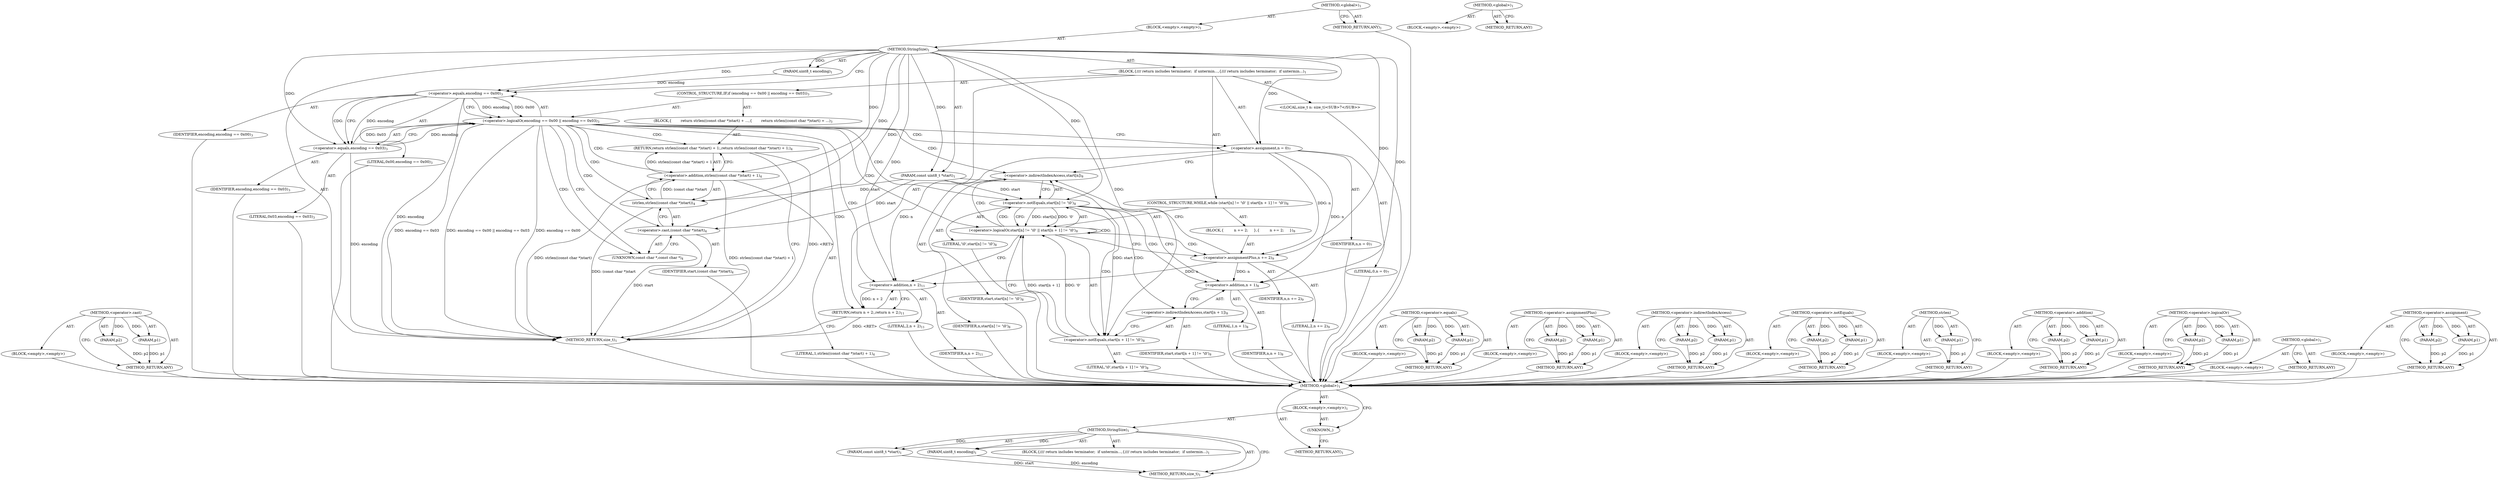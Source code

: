 digraph "&lt;global&gt;" {
vulnerable_98 [label=<(METHOD,&lt;operator&gt;.cast)>];
vulnerable_99 [label=<(PARAM,p1)>];
vulnerable_100 [label=<(PARAM,p2)>];
vulnerable_101 [label=<(BLOCK,&lt;empty&gt;,&lt;empty&gt;)>];
vulnerable_102 [label=<(METHOD_RETURN,ANY)>];
vulnerable_6 [label=<(METHOD,&lt;global&gt;)<SUB>1</SUB>>];
vulnerable_7 [label=<(BLOCK,&lt;empty&gt;,&lt;empty&gt;)<SUB>1</SUB>>];
vulnerable_8 [label=<(METHOD,StringSize)<SUB>1</SUB>>];
vulnerable_9 [label=<(PARAM,const uint8_t *start)<SUB>1</SUB>>];
vulnerable_10 [label=<(PARAM,uint8_t encoding)<SUB>1</SUB>>];
vulnerable_11 [label=<(BLOCK,{
//// return includes terminator;  if untermin...,{
//// return includes terminator;  if untermin...)<SUB>1</SUB>>];
vulnerable_12 [label=<(CONTROL_STRUCTURE,IF,if (encoding == 0x00 || encoding == 0x03))<SUB>3</SUB>>];
vulnerable_13 [label=<(&lt;operator&gt;.logicalOr,encoding == 0x00 || encoding == 0x03)<SUB>3</SUB>>];
vulnerable_14 [label=<(&lt;operator&gt;.equals,encoding == 0x00)<SUB>3</SUB>>];
vulnerable_15 [label=<(IDENTIFIER,encoding,encoding == 0x00)<SUB>3</SUB>>];
vulnerable_16 [label=<(LITERAL,0x00,encoding == 0x00)<SUB>3</SUB>>];
vulnerable_17 [label=<(&lt;operator&gt;.equals,encoding == 0x03)<SUB>3</SUB>>];
vulnerable_18 [label=<(IDENTIFIER,encoding,encoding == 0x03)<SUB>3</SUB>>];
vulnerable_19 [label=<(LITERAL,0x03,encoding == 0x03)<SUB>3</SUB>>];
vulnerable_20 [label=<(BLOCK,{
        return strlen((const char *)start) + ...,{
        return strlen((const char *)start) + ...)<SUB>3</SUB>>];
vulnerable_21 [label=<(RETURN,return strlen((const char *)start) + 1;,return strlen((const char *)start) + 1;)<SUB>4</SUB>>];
vulnerable_22 [label=<(&lt;operator&gt;.addition,strlen((const char *)start) + 1)<SUB>4</SUB>>];
vulnerable_23 [label=<(strlen,strlen((const char *)start))<SUB>4</SUB>>];
vulnerable_24 [label=<(&lt;operator&gt;.cast,(const char *)start)<SUB>4</SUB>>];
vulnerable_25 [label=<(UNKNOWN,const char *,const char *)<SUB>4</SUB>>];
vulnerable_26 [label=<(IDENTIFIER,start,(const char *)start)<SUB>4</SUB>>];
vulnerable_27 [label=<(LITERAL,1,strlen((const char *)start) + 1)<SUB>4</SUB>>];
vulnerable_28 [label="<(LOCAL,size_t n: size_t)<SUB>7</SUB>>"];
vulnerable_29 [label=<(&lt;operator&gt;.assignment,n = 0)<SUB>7</SUB>>];
vulnerable_30 [label=<(IDENTIFIER,n,n = 0)<SUB>7</SUB>>];
vulnerable_31 [label=<(LITERAL,0,n = 0)<SUB>7</SUB>>];
vulnerable_32 [label=<(CONTROL_STRUCTURE,WHILE,while (start[n] != '\0' || start[n + 1] != '\0'))<SUB>8</SUB>>];
vulnerable_33 [label=<(&lt;operator&gt;.logicalOr,start[n] != '\0' || start[n + 1] != '\0')<SUB>8</SUB>>];
vulnerable_34 [label=<(&lt;operator&gt;.notEquals,start[n] != '\0')<SUB>8</SUB>>];
vulnerable_35 [label=<(&lt;operator&gt;.indirectIndexAccess,start[n])<SUB>8</SUB>>];
vulnerable_36 [label=<(IDENTIFIER,start,start[n] != '\0')<SUB>8</SUB>>];
vulnerable_37 [label=<(IDENTIFIER,n,start[n] != '\0')<SUB>8</SUB>>];
vulnerable_38 [label=<(LITERAL,'\0',start[n] != '\0')<SUB>8</SUB>>];
vulnerable_39 [label=<(&lt;operator&gt;.notEquals,start[n + 1] != '\0')<SUB>8</SUB>>];
vulnerable_40 [label=<(&lt;operator&gt;.indirectIndexAccess,start[n + 1])<SUB>8</SUB>>];
vulnerable_41 [label=<(IDENTIFIER,start,start[n + 1] != '\0')<SUB>8</SUB>>];
vulnerable_42 [label=<(&lt;operator&gt;.addition,n + 1)<SUB>8</SUB>>];
vulnerable_43 [label=<(IDENTIFIER,n,n + 1)<SUB>8</SUB>>];
vulnerable_44 [label=<(LITERAL,1,n + 1)<SUB>8</SUB>>];
vulnerable_45 [label=<(LITERAL,'\0',start[n + 1] != '\0')<SUB>8</SUB>>];
vulnerable_46 [label=<(BLOCK,{
         n += 2;
     },{
         n += 2;
     })<SUB>8</SUB>>];
vulnerable_47 [label=<(&lt;operator&gt;.assignmentPlus,n += 2)<SUB>9</SUB>>];
vulnerable_48 [label=<(IDENTIFIER,n,n += 2)<SUB>9</SUB>>];
vulnerable_49 [label=<(LITERAL,2,n += 2)<SUB>9</SUB>>];
vulnerable_50 [label=<(RETURN,return n + 2;,return n + 2;)<SUB>11</SUB>>];
vulnerable_51 [label=<(&lt;operator&gt;.addition,n + 2)<SUB>11</SUB>>];
vulnerable_52 [label=<(IDENTIFIER,n,n + 2)<SUB>11</SUB>>];
vulnerable_53 [label=<(LITERAL,2,n + 2)<SUB>11</SUB>>];
vulnerable_54 [label=<(METHOD_RETURN,size_t)<SUB>1</SUB>>];
vulnerable_56 [label=<(METHOD_RETURN,ANY)<SUB>1</SUB>>];
vulnerable_84 [label=<(METHOD,&lt;operator&gt;.equals)>];
vulnerable_85 [label=<(PARAM,p1)>];
vulnerable_86 [label=<(PARAM,p2)>];
vulnerable_87 [label=<(BLOCK,&lt;empty&gt;,&lt;empty&gt;)>];
vulnerable_88 [label=<(METHOD_RETURN,ANY)>];
vulnerable_118 [label=<(METHOD,&lt;operator&gt;.assignmentPlus)>];
vulnerable_119 [label=<(PARAM,p1)>];
vulnerable_120 [label=<(PARAM,p2)>];
vulnerable_121 [label=<(BLOCK,&lt;empty&gt;,&lt;empty&gt;)>];
vulnerable_122 [label=<(METHOD_RETURN,ANY)>];
vulnerable_113 [label=<(METHOD,&lt;operator&gt;.indirectIndexAccess)>];
vulnerable_114 [label=<(PARAM,p1)>];
vulnerable_115 [label=<(PARAM,p2)>];
vulnerable_116 [label=<(BLOCK,&lt;empty&gt;,&lt;empty&gt;)>];
vulnerable_117 [label=<(METHOD_RETURN,ANY)>];
vulnerable_108 [label=<(METHOD,&lt;operator&gt;.notEquals)>];
vulnerable_109 [label=<(PARAM,p1)>];
vulnerable_110 [label=<(PARAM,p2)>];
vulnerable_111 [label=<(BLOCK,&lt;empty&gt;,&lt;empty&gt;)>];
vulnerable_112 [label=<(METHOD_RETURN,ANY)>];
vulnerable_94 [label=<(METHOD,strlen)>];
vulnerable_95 [label=<(PARAM,p1)>];
vulnerable_96 [label=<(BLOCK,&lt;empty&gt;,&lt;empty&gt;)>];
vulnerable_97 [label=<(METHOD_RETURN,ANY)>];
vulnerable_89 [label=<(METHOD,&lt;operator&gt;.addition)>];
vulnerable_90 [label=<(PARAM,p1)>];
vulnerable_91 [label=<(PARAM,p2)>];
vulnerable_92 [label=<(BLOCK,&lt;empty&gt;,&lt;empty&gt;)>];
vulnerable_93 [label=<(METHOD_RETURN,ANY)>];
vulnerable_79 [label=<(METHOD,&lt;operator&gt;.logicalOr)>];
vulnerable_80 [label=<(PARAM,p1)>];
vulnerable_81 [label=<(PARAM,p2)>];
vulnerable_82 [label=<(BLOCK,&lt;empty&gt;,&lt;empty&gt;)>];
vulnerable_83 [label=<(METHOD_RETURN,ANY)>];
vulnerable_73 [label=<(METHOD,&lt;global&gt;)<SUB>1</SUB>>];
vulnerable_74 [label=<(BLOCK,&lt;empty&gt;,&lt;empty&gt;)>];
vulnerable_75 [label=<(METHOD_RETURN,ANY)>];
vulnerable_103 [label=<(METHOD,&lt;operator&gt;.assignment)>];
vulnerable_104 [label=<(PARAM,p1)>];
vulnerable_105 [label=<(PARAM,p2)>];
vulnerable_106 [label=<(BLOCK,&lt;empty&gt;,&lt;empty&gt;)>];
vulnerable_107 [label=<(METHOD_RETURN,ANY)>];
fixed_6 [label=<(METHOD,&lt;global&gt;)<SUB>1</SUB>>];
fixed_7 [label=<(BLOCK,&lt;empty&gt;,&lt;empty&gt;)<SUB>1</SUB>>];
fixed_8 [label=<(METHOD,StringSize)<SUB>1</SUB>>];
fixed_9 [label=<(PARAM,const uint8_t *start)<SUB>1</SUB>>];
fixed_10 [label=<(PARAM,uint8_t encoding)<SUB>1</SUB>>];
fixed_11 [label=<(BLOCK,{
//// return includes terminator;  if untermin...,{
//// return includes terminator;  if untermin...)<SUB>1</SUB>>];
fixed_12 [label=<(METHOD_RETURN,size_t)<SUB>1</SUB>>];
fixed_14 [label=<(UNKNOWN,,)>];
fixed_15 [label=<(METHOD_RETURN,ANY)<SUB>1</SUB>>];
fixed_28 [label=<(METHOD,&lt;global&gt;)<SUB>1</SUB>>];
fixed_29 [label=<(BLOCK,&lt;empty&gt;,&lt;empty&gt;)>];
fixed_30 [label=<(METHOD_RETURN,ANY)>];
vulnerable_98 -> vulnerable_99  [key=0, label="AST: "];
vulnerable_98 -> vulnerable_99  [key=1, label="DDG: "];
vulnerable_98 -> vulnerable_101  [key=0, label="AST: "];
vulnerable_98 -> vulnerable_100  [key=0, label="AST: "];
vulnerable_98 -> vulnerable_100  [key=1, label="DDG: "];
vulnerable_98 -> vulnerable_102  [key=0, label="AST: "];
vulnerable_98 -> vulnerable_102  [key=1, label="CFG: "];
vulnerable_99 -> vulnerable_102  [key=0, label="DDG: p1"];
vulnerable_100 -> vulnerable_102  [key=0, label="DDG: p2"];
vulnerable_101 -> fixed_6  [key=0];
vulnerable_102 -> fixed_6  [key=0];
vulnerable_6 -> vulnerable_7  [key=0, label="AST: "];
vulnerable_6 -> vulnerable_56  [key=0, label="AST: "];
vulnerable_6 -> vulnerable_56  [key=1, label="CFG: "];
vulnerable_7 -> vulnerable_8  [key=0, label="AST: "];
vulnerable_8 -> vulnerable_9  [key=0, label="AST: "];
vulnerable_8 -> vulnerable_9  [key=1, label="DDG: "];
vulnerable_8 -> vulnerable_10  [key=0, label="AST: "];
vulnerable_8 -> vulnerable_10  [key=1, label="DDG: "];
vulnerable_8 -> vulnerable_11  [key=0, label="AST: "];
vulnerable_8 -> vulnerable_54  [key=0, label="AST: "];
vulnerable_8 -> vulnerable_14  [key=0, label="CFG: "];
vulnerable_8 -> vulnerable_14  [key=1, label="DDG: "];
vulnerable_8 -> vulnerable_29  [key=0, label="DDG: "];
vulnerable_8 -> vulnerable_51  [key=0, label="DDG: "];
vulnerable_8 -> vulnerable_47  [key=0, label="DDG: "];
vulnerable_8 -> vulnerable_17  [key=0, label="DDG: "];
vulnerable_8 -> vulnerable_22  [key=0, label="DDG: "];
vulnerable_8 -> vulnerable_34  [key=0, label="DDG: "];
vulnerable_8 -> vulnerable_39  [key=0, label="DDG: "];
vulnerable_8 -> vulnerable_23  [key=0, label="DDG: "];
vulnerable_8 -> vulnerable_42  [key=0, label="DDG: "];
vulnerable_8 -> vulnerable_24  [key=0, label="DDG: "];
vulnerable_9 -> vulnerable_34  [key=0, label="DDG: start"];
vulnerable_9 -> vulnerable_39  [key=0, label="DDG: start"];
vulnerable_9 -> vulnerable_23  [key=0, label="DDG: start"];
vulnerable_9 -> vulnerable_24  [key=0, label="DDG: start"];
vulnerable_10 -> vulnerable_14  [key=0, label="DDG: encoding"];
vulnerable_11 -> vulnerable_12  [key=0, label="AST: "];
vulnerable_11 -> vulnerable_28  [key=0, label="AST: "];
vulnerable_11 -> vulnerable_29  [key=0, label="AST: "];
vulnerable_11 -> vulnerable_32  [key=0, label="AST: "];
vulnerable_11 -> vulnerable_50  [key=0, label="AST: "];
vulnerable_12 -> vulnerable_13  [key=0, label="AST: "];
vulnerable_12 -> vulnerable_20  [key=0, label="AST: "];
vulnerable_13 -> vulnerable_14  [key=0, label="AST: "];
vulnerable_13 -> vulnerable_17  [key=0, label="AST: "];
vulnerable_13 -> vulnerable_25  [key=0, label="CFG: "];
vulnerable_13 -> vulnerable_25  [key=1, label="CDG: "];
vulnerable_13 -> vulnerable_29  [key=0, label="CFG: "];
vulnerable_13 -> vulnerable_29  [key=1, label="CDG: "];
vulnerable_13 -> vulnerable_54  [key=0, label="DDG: encoding == 0x00"];
vulnerable_13 -> vulnerable_54  [key=1, label="DDG: encoding == 0x03"];
vulnerable_13 -> vulnerable_54  [key=2, label="DDG: encoding == 0x00 || encoding == 0x03"];
vulnerable_13 -> vulnerable_24  [key=0, label="CDG: "];
vulnerable_13 -> vulnerable_34  [key=0, label="CDG: "];
vulnerable_13 -> vulnerable_21  [key=0, label="CDG: "];
vulnerable_13 -> vulnerable_33  [key=0, label="CDG: "];
vulnerable_13 -> vulnerable_23  [key=0, label="CDG: "];
vulnerable_13 -> vulnerable_51  [key=0, label="CDG: "];
vulnerable_13 -> vulnerable_22  [key=0, label="CDG: "];
vulnerable_13 -> vulnerable_50  [key=0, label="CDG: "];
vulnerable_13 -> vulnerable_35  [key=0, label="CDG: "];
vulnerable_14 -> vulnerable_15  [key=0, label="AST: "];
vulnerable_14 -> vulnerable_16  [key=0, label="AST: "];
vulnerable_14 -> vulnerable_13  [key=0, label="CFG: "];
vulnerable_14 -> vulnerable_13  [key=1, label="DDG: encoding"];
vulnerable_14 -> vulnerable_13  [key=2, label="DDG: 0x00"];
vulnerable_14 -> vulnerable_17  [key=0, label="CFG: "];
vulnerable_14 -> vulnerable_17  [key=1, label="DDG: encoding"];
vulnerable_14 -> vulnerable_17  [key=2, label="CDG: "];
vulnerable_14 -> vulnerable_54  [key=0, label="DDG: encoding"];
vulnerable_15 -> fixed_6  [key=0];
vulnerable_16 -> fixed_6  [key=0];
vulnerable_17 -> vulnerable_18  [key=0, label="AST: "];
vulnerable_17 -> vulnerable_19  [key=0, label="AST: "];
vulnerable_17 -> vulnerable_13  [key=0, label="CFG: "];
vulnerable_17 -> vulnerable_13  [key=1, label="DDG: encoding"];
vulnerable_17 -> vulnerable_13  [key=2, label="DDG: 0x03"];
vulnerable_17 -> vulnerable_54  [key=0, label="DDG: encoding"];
vulnerable_18 -> fixed_6  [key=0];
vulnerable_19 -> fixed_6  [key=0];
vulnerable_20 -> vulnerable_21  [key=0, label="AST: "];
vulnerable_21 -> vulnerable_22  [key=0, label="AST: "];
vulnerable_21 -> vulnerable_54  [key=0, label="CFG: "];
vulnerable_21 -> vulnerable_54  [key=1, label="DDG: &lt;RET&gt;"];
vulnerable_22 -> vulnerable_23  [key=0, label="AST: "];
vulnerable_22 -> vulnerable_27  [key=0, label="AST: "];
vulnerable_22 -> vulnerable_21  [key=0, label="CFG: "];
vulnerable_22 -> vulnerable_21  [key=1, label="DDG: strlen((const char *)start) + 1"];
vulnerable_22 -> vulnerable_54  [key=0, label="DDG: strlen((const char *)start)"];
vulnerable_22 -> vulnerable_54  [key=1, label="DDG: strlen((const char *)start) + 1"];
vulnerable_23 -> vulnerable_24  [key=0, label="AST: "];
vulnerable_23 -> vulnerable_22  [key=0, label="CFG: "];
vulnerable_23 -> vulnerable_22  [key=1, label="DDG: (const char *)start"];
vulnerable_23 -> vulnerable_54  [key=0, label="DDG: (const char *)start"];
vulnerable_24 -> vulnerable_25  [key=0, label="AST: "];
vulnerable_24 -> vulnerable_26  [key=0, label="AST: "];
vulnerable_24 -> vulnerable_23  [key=0, label="CFG: "];
vulnerable_24 -> vulnerable_54  [key=0, label="DDG: start"];
vulnerable_25 -> vulnerable_24  [key=0, label="CFG: "];
vulnerable_26 -> fixed_6  [key=0];
vulnerable_27 -> fixed_6  [key=0];
vulnerable_28 -> fixed_6  [key=0];
vulnerable_29 -> vulnerable_30  [key=0, label="AST: "];
vulnerable_29 -> vulnerable_31  [key=0, label="AST: "];
vulnerable_29 -> vulnerable_35  [key=0, label="CFG: "];
vulnerable_29 -> vulnerable_51  [key=0, label="DDG: n"];
vulnerable_29 -> vulnerable_47  [key=0, label="DDG: n"];
vulnerable_29 -> vulnerable_42  [key=0, label="DDG: n"];
vulnerable_30 -> fixed_6  [key=0];
vulnerable_31 -> fixed_6  [key=0];
vulnerable_32 -> vulnerable_33  [key=0, label="AST: "];
vulnerable_32 -> vulnerable_46  [key=0, label="AST: "];
vulnerable_33 -> vulnerable_34  [key=0, label="AST: "];
vulnerable_33 -> vulnerable_34  [key=1, label="CDG: "];
vulnerable_33 -> vulnerable_39  [key=0, label="AST: "];
vulnerable_33 -> vulnerable_47  [key=0, label="CFG: "];
vulnerable_33 -> vulnerable_47  [key=1, label="CDG: "];
vulnerable_33 -> vulnerable_51  [key=0, label="CFG: "];
vulnerable_33 -> vulnerable_33  [key=0, label="CDG: "];
vulnerable_33 -> vulnerable_35  [key=0, label="CDG: "];
vulnerable_34 -> vulnerable_35  [key=0, label="AST: "];
vulnerable_34 -> vulnerable_38  [key=0, label="AST: "];
vulnerable_34 -> vulnerable_33  [key=0, label="CFG: "];
vulnerable_34 -> vulnerable_33  [key=1, label="DDG: start[n]"];
vulnerable_34 -> vulnerable_33  [key=2, label="DDG: '\0'"];
vulnerable_34 -> vulnerable_42  [key=0, label="CFG: "];
vulnerable_34 -> vulnerable_42  [key=1, label="CDG: "];
vulnerable_34 -> vulnerable_40  [key=0, label="CDG: "];
vulnerable_34 -> vulnerable_39  [key=0, label="CDG: "];
vulnerable_35 -> vulnerable_36  [key=0, label="AST: "];
vulnerable_35 -> vulnerable_37  [key=0, label="AST: "];
vulnerable_35 -> vulnerable_34  [key=0, label="CFG: "];
vulnerable_36 -> fixed_6  [key=0];
vulnerable_37 -> fixed_6  [key=0];
vulnerable_38 -> fixed_6  [key=0];
vulnerable_39 -> vulnerable_40  [key=0, label="AST: "];
vulnerable_39 -> vulnerable_45  [key=0, label="AST: "];
vulnerable_39 -> vulnerable_33  [key=0, label="CFG: "];
vulnerable_39 -> vulnerable_33  [key=1, label="DDG: start[n + 1]"];
vulnerable_39 -> vulnerable_33  [key=2, label="DDG: '\0'"];
vulnerable_40 -> vulnerable_41  [key=0, label="AST: "];
vulnerable_40 -> vulnerable_42  [key=0, label="AST: "];
vulnerable_40 -> vulnerable_39  [key=0, label="CFG: "];
vulnerable_41 -> fixed_6  [key=0];
vulnerable_42 -> vulnerable_43  [key=0, label="AST: "];
vulnerable_42 -> vulnerable_44  [key=0, label="AST: "];
vulnerable_42 -> vulnerable_40  [key=0, label="CFG: "];
vulnerable_43 -> fixed_6  [key=0];
vulnerable_44 -> fixed_6  [key=0];
vulnerable_45 -> fixed_6  [key=0];
vulnerable_46 -> vulnerable_47  [key=0, label="AST: "];
vulnerable_47 -> vulnerable_48  [key=0, label="AST: "];
vulnerable_47 -> vulnerable_49  [key=0, label="AST: "];
vulnerable_47 -> vulnerable_35  [key=0, label="CFG: "];
vulnerable_47 -> vulnerable_51  [key=0, label="DDG: n"];
vulnerable_47 -> vulnerable_42  [key=0, label="DDG: n"];
vulnerable_48 -> fixed_6  [key=0];
vulnerable_49 -> fixed_6  [key=0];
vulnerable_50 -> vulnerable_51  [key=0, label="AST: "];
vulnerable_50 -> vulnerable_54  [key=0, label="CFG: "];
vulnerable_50 -> vulnerable_54  [key=1, label="DDG: &lt;RET&gt;"];
vulnerable_51 -> vulnerable_52  [key=0, label="AST: "];
vulnerable_51 -> vulnerable_53  [key=0, label="AST: "];
vulnerable_51 -> vulnerable_50  [key=0, label="CFG: "];
vulnerable_51 -> vulnerable_50  [key=1, label="DDG: n + 2"];
vulnerable_52 -> fixed_6  [key=0];
vulnerable_53 -> fixed_6  [key=0];
vulnerable_54 -> fixed_6  [key=0];
vulnerable_56 -> fixed_6  [key=0];
vulnerable_84 -> vulnerable_85  [key=0, label="AST: "];
vulnerable_84 -> vulnerable_85  [key=1, label="DDG: "];
vulnerable_84 -> vulnerable_87  [key=0, label="AST: "];
vulnerable_84 -> vulnerable_86  [key=0, label="AST: "];
vulnerable_84 -> vulnerable_86  [key=1, label="DDG: "];
vulnerable_84 -> vulnerable_88  [key=0, label="AST: "];
vulnerable_84 -> vulnerable_88  [key=1, label="CFG: "];
vulnerable_85 -> vulnerable_88  [key=0, label="DDG: p1"];
vulnerable_86 -> vulnerable_88  [key=0, label="DDG: p2"];
vulnerable_87 -> fixed_6  [key=0];
vulnerable_88 -> fixed_6  [key=0];
vulnerable_118 -> vulnerable_119  [key=0, label="AST: "];
vulnerable_118 -> vulnerable_119  [key=1, label="DDG: "];
vulnerable_118 -> vulnerable_121  [key=0, label="AST: "];
vulnerable_118 -> vulnerable_120  [key=0, label="AST: "];
vulnerable_118 -> vulnerable_120  [key=1, label="DDG: "];
vulnerable_118 -> vulnerable_122  [key=0, label="AST: "];
vulnerable_118 -> vulnerable_122  [key=1, label="CFG: "];
vulnerable_119 -> vulnerable_122  [key=0, label="DDG: p1"];
vulnerable_120 -> vulnerable_122  [key=0, label="DDG: p2"];
vulnerable_121 -> fixed_6  [key=0];
vulnerable_122 -> fixed_6  [key=0];
vulnerable_113 -> vulnerable_114  [key=0, label="AST: "];
vulnerable_113 -> vulnerable_114  [key=1, label="DDG: "];
vulnerable_113 -> vulnerable_116  [key=0, label="AST: "];
vulnerable_113 -> vulnerable_115  [key=0, label="AST: "];
vulnerable_113 -> vulnerable_115  [key=1, label="DDG: "];
vulnerable_113 -> vulnerable_117  [key=0, label="AST: "];
vulnerable_113 -> vulnerable_117  [key=1, label="CFG: "];
vulnerable_114 -> vulnerable_117  [key=0, label="DDG: p1"];
vulnerable_115 -> vulnerable_117  [key=0, label="DDG: p2"];
vulnerable_116 -> fixed_6  [key=0];
vulnerable_117 -> fixed_6  [key=0];
vulnerable_108 -> vulnerable_109  [key=0, label="AST: "];
vulnerable_108 -> vulnerable_109  [key=1, label="DDG: "];
vulnerable_108 -> vulnerable_111  [key=0, label="AST: "];
vulnerable_108 -> vulnerable_110  [key=0, label="AST: "];
vulnerable_108 -> vulnerable_110  [key=1, label="DDG: "];
vulnerable_108 -> vulnerable_112  [key=0, label="AST: "];
vulnerable_108 -> vulnerable_112  [key=1, label="CFG: "];
vulnerable_109 -> vulnerable_112  [key=0, label="DDG: p1"];
vulnerable_110 -> vulnerable_112  [key=0, label="DDG: p2"];
vulnerable_111 -> fixed_6  [key=0];
vulnerable_112 -> fixed_6  [key=0];
vulnerable_94 -> vulnerable_95  [key=0, label="AST: "];
vulnerable_94 -> vulnerable_95  [key=1, label="DDG: "];
vulnerable_94 -> vulnerable_96  [key=0, label="AST: "];
vulnerable_94 -> vulnerable_97  [key=0, label="AST: "];
vulnerable_94 -> vulnerable_97  [key=1, label="CFG: "];
vulnerable_95 -> vulnerable_97  [key=0, label="DDG: p1"];
vulnerable_96 -> fixed_6  [key=0];
vulnerable_97 -> fixed_6  [key=0];
vulnerable_89 -> vulnerable_90  [key=0, label="AST: "];
vulnerable_89 -> vulnerable_90  [key=1, label="DDG: "];
vulnerable_89 -> vulnerable_92  [key=0, label="AST: "];
vulnerable_89 -> vulnerable_91  [key=0, label="AST: "];
vulnerable_89 -> vulnerable_91  [key=1, label="DDG: "];
vulnerable_89 -> vulnerable_93  [key=0, label="AST: "];
vulnerable_89 -> vulnerable_93  [key=1, label="CFG: "];
vulnerable_90 -> vulnerable_93  [key=0, label="DDG: p1"];
vulnerable_91 -> vulnerable_93  [key=0, label="DDG: p2"];
vulnerable_92 -> fixed_6  [key=0];
vulnerable_93 -> fixed_6  [key=0];
vulnerable_79 -> vulnerable_80  [key=0, label="AST: "];
vulnerable_79 -> vulnerable_80  [key=1, label="DDG: "];
vulnerable_79 -> vulnerable_82  [key=0, label="AST: "];
vulnerable_79 -> vulnerable_81  [key=0, label="AST: "];
vulnerable_79 -> vulnerable_81  [key=1, label="DDG: "];
vulnerable_79 -> vulnerable_83  [key=0, label="AST: "];
vulnerable_79 -> vulnerable_83  [key=1, label="CFG: "];
vulnerable_80 -> vulnerable_83  [key=0, label="DDG: p1"];
vulnerable_81 -> vulnerable_83  [key=0, label="DDG: p2"];
vulnerable_82 -> fixed_6  [key=0];
vulnerable_83 -> fixed_6  [key=0];
vulnerable_73 -> vulnerable_74  [key=0, label="AST: "];
vulnerable_73 -> vulnerable_75  [key=0, label="AST: "];
vulnerable_73 -> vulnerable_75  [key=1, label="CFG: "];
vulnerable_74 -> fixed_6  [key=0];
vulnerable_75 -> fixed_6  [key=0];
vulnerable_103 -> vulnerable_104  [key=0, label="AST: "];
vulnerable_103 -> vulnerable_104  [key=1, label="DDG: "];
vulnerable_103 -> vulnerable_106  [key=0, label="AST: "];
vulnerable_103 -> vulnerable_105  [key=0, label="AST: "];
vulnerable_103 -> vulnerable_105  [key=1, label="DDG: "];
vulnerable_103 -> vulnerable_107  [key=0, label="AST: "];
vulnerable_103 -> vulnerable_107  [key=1, label="CFG: "];
vulnerable_104 -> vulnerable_107  [key=0, label="DDG: p1"];
vulnerable_105 -> vulnerable_107  [key=0, label="DDG: p2"];
vulnerable_106 -> fixed_6  [key=0];
vulnerable_107 -> fixed_6  [key=0];
fixed_6 -> fixed_7  [key=0, label="AST: "];
fixed_6 -> fixed_15  [key=0, label="AST: "];
fixed_6 -> fixed_14  [key=0, label="CFG: "];
fixed_7 -> fixed_8  [key=0, label="AST: "];
fixed_7 -> fixed_14  [key=0, label="AST: "];
fixed_8 -> fixed_9  [key=0, label="AST: "];
fixed_8 -> fixed_9  [key=1, label="DDG: "];
fixed_8 -> fixed_10  [key=0, label="AST: "];
fixed_8 -> fixed_10  [key=1, label="DDG: "];
fixed_8 -> fixed_11  [key=0, label="AST: "];
fixed_8 -> fixed_12  [key=0, label="AST: "];
fixed_8 -> fixed_12  [key=1, label="CFG: "];
fixed_9 -> fixed_12  [key=0, label="DDG: start"];
fixed_10 -> fixed_12  [key=0, label="DDG: encoding"];
fixed_14 -> fixed_15  [key=0, label="CFG: "];
fixed_28 -> fixed_29  [key=0, label="AST: "];
fixed_28 -> fixed_30  [key=0, label="AST: "];
fixed_28 -> fixed_30  [key=1, label="CFG: "];
}

